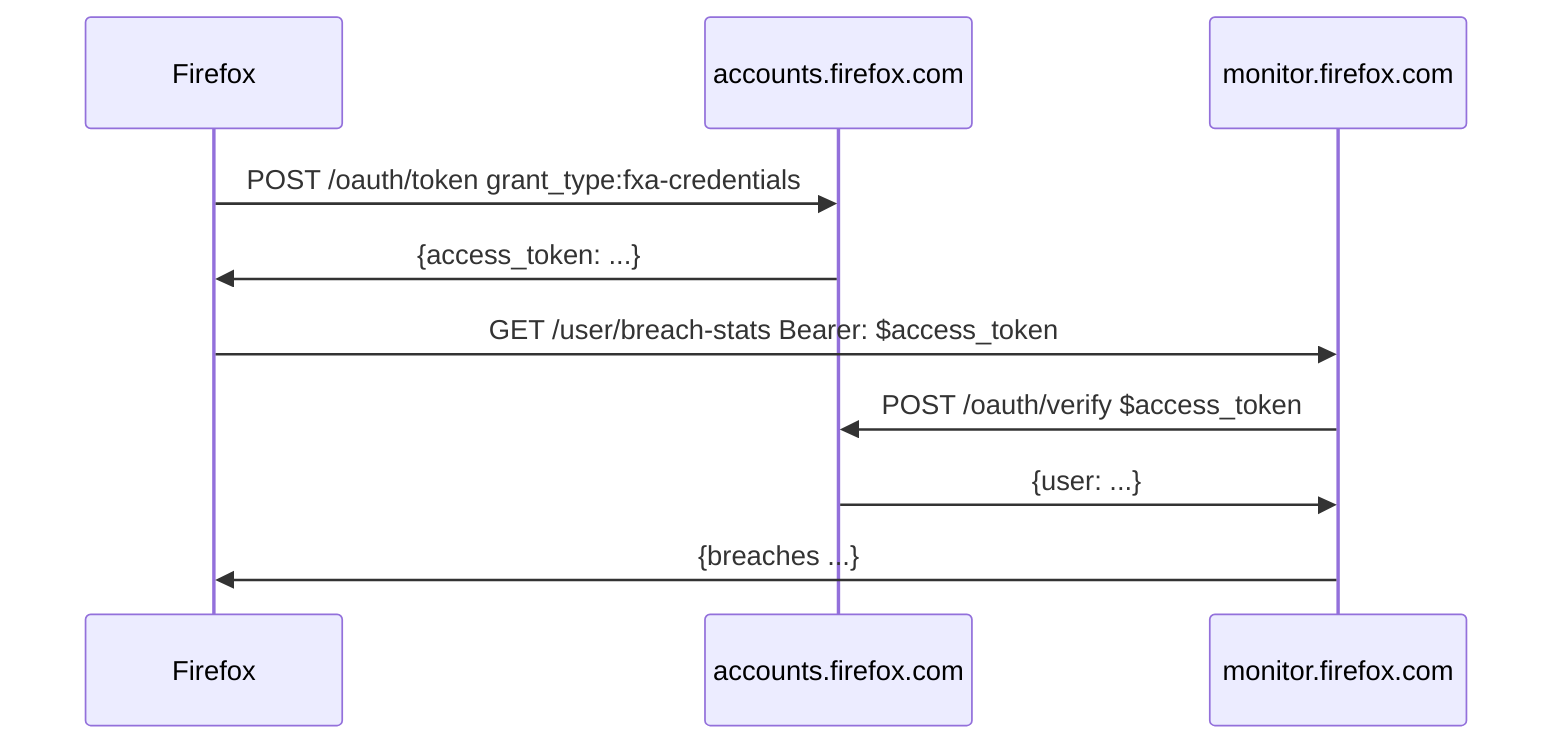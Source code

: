 sequenceDiagram
    Firefox->>accounts.firefox.com: POST /oauth/token grant_type:fxa-credentials
    accounts.firefox.com->>Firefox: {access_token: ...}
    Firefox->>monitor.firefox.com: GET /user/breach-stats Bearer: $access_token
    monitor.firefox.com->>accounts.firefox.com: POST /oauth/verify $access_token
    accounts.firefox.com->>monitor.firefox.com: {user: ...}
    monitor.firefox.com->>Firefox: {breaches ...}